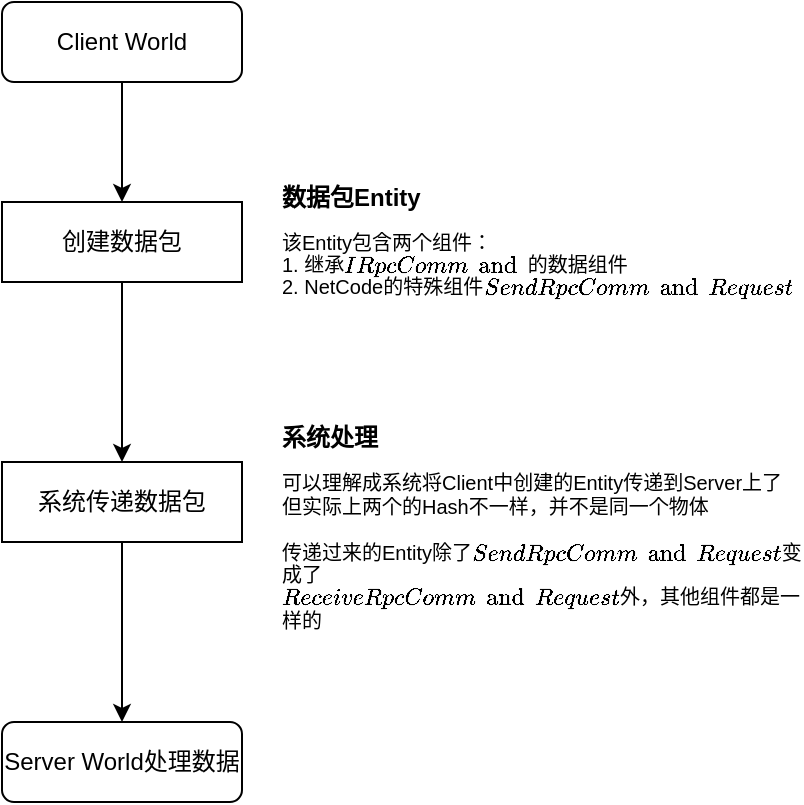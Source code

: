 <mxfile version="24.6.4" type="device">
  <diagram id="C5RBs43oDa-KdzZeNtuy" name="Page-1">
    <mxGraphModel dx="886" dy="577" grid="1" gridSize="10" guides="1" tooltips="1" connect="1" arrows="1" fold="1" page="1" pageScale="1" pageWidth="827" pageHeight="1169" math="0" shadow="0">
      <root>
        <mxCell id="WIyWlLk6GJQsqaUBKTNV-0" />
        <mxCell id="WIyWlLk6GJQsqaUBKTNV-1" parent="WIyWlLk6GJQsqaUBKTNV-0" />
        <mxCell id="99bXo6lnzLPpJGN_EY6i-11" value="" style="edgeStyle=orthogonalEdgeStyle;rounded=0;orthogonalLoop=1;jettySize=auto;html=1;" edge="1" parent="WIyWlLk6GJQsqaUBKTNV-1" source="WIyWlLk6GJQsqaUBKTNV-3" target="99bXo6lnzLPpJGN_EY6i-0">
          <mxGeometry relative="1" as="geometry" />
        </mxCell>
        <mxCell id="WIyWlLk6GJQsqaUBKTNV-3" value="Client World" style="rounded=1;whiteSpace=wrap;html=1;fontSize=12;glass=0;strokeWidth=1;shadow=0;" parent="WIyWlLk6GJQsqaUBKTNV-1" vertex="1">
          <mxGeometry x="160" y="20" width="120" height="40" as="geometry" />
        </mxCell>
        <mxCell id="99bXo6lnzLPpJGN_EY6i-7" value="" style="edgeStyle=orthogonalEdgeStyle;rounded=0;orthogonalLoop=1;jettySize=auto;html=1;" edge="1" parent="WIyWlLk6GJQsqaUBKTNV-1" source="99bXo6lnzLPpJGN_EY6i-0" target="99bXo6lnzLPpJGN_EY6i-6">
          <mxGeometry relative="1" as="geometry" />
        </mxCell>
        <mxCell id="99bXo6lnzLPpJGN_EY6i-0" value="创建数据包" style="rounded=0;whiteSpace=wrap;html=1;verticalAlign=middle;" vertex="1" parent="WIyWlLk6GJQsqaUBKTNV-1">
          <mxGeometry x="160" y="120" width="120" height="40" as="geometry" />
        </mxCell>
        <mxCell id="99bXo6lnzLPpJGN_EY6i-4" value="&lt;p style=&quot;line-height: 100%;&quot;&gt;&lt;/p&gt;&lt;h1 style=&quot;margin-top: 0px; line-height: 100%; margin-bottom: 5px;&quot;&gt;&lt;font style=&quot;font-size: 12px;&quot;&gt;数据包Entity&lt;/font&gt;&lt;/h1&gt;&lt;p style=&quot;line-height: 100%; font-size: 11px; margin-top: 0px; margin-bottom: 0px;&quot;&gt;&lt;font style=&quot;font-size: 10px;&quot;&gt;该Entity包含两个组件：&lt;/font&gt;&lt;/p&gt;&lt;p style=&quot;line-height: 100%; font-size: 11px; margin-top: 0px; margin-bottom: 0px;&quot;&gt;&lt;font style=&quot;font-size: 10px;&quot;&gt;1. 继承`IRpcCommand`的数据组件&lt;/font&gt;&lt;/p&gt;&lt;p style=&quot;line-height: 100%; font-size: 11px; margin-top: 0px; margin-bottom: 0px;&quot;&gt;&lt;font style=&quot;font-size: 10px;&quot;&gt;2. NetCode的特殊组件`SendRpcCommandRequest`&lt;/font&gt;&lt;/p&gt;&lt;p&gt;&lt;/p&gt;" style="text;html=1;whiteSpace=wrap;overflow=hidden;rounded=0;spacing=0;verticalAlign=top;horizontal=1;spacingTop=-20;" vertex="1" parent="WIyWlLk6GJQsqaUBKTNV-1">
          <mxGeometry x="300" y="105" width="260" height="70" as="geometry" />
        </mxCell>
        <mxCell id="99bXo6lnzLPpJGN_EY6i-15" value="" style="edgeStyle=orthogonalEdgeStyle;rounded=0;orthogonalLoop=1;jettySize=auto;html=1;" edge="1" parent="WIyWlLk6GJQsqaUBKTNV-1" source="99bXo6lnzLPpJGN_EY6i-6" target="99bXo6lnzLPpJGN_EY6i-14">
          <mxGeometry relative="1" as="geometry" />
        </mxCell>
        <mxCell id="99bXo6lnzLPpJGN_EY6i-6" value="系统传递数据包" style="rounded=0;whiteSpace=wrap;html=1;verticalAlign=middle;" vertex="1" parent="WIyWlLk6GJQsqaUBKTNV-1">
          <mxGeometry x="160" y="250" width="120" height="40" as="geometry" />
        </mxCell>
        <mxCell id="99bXo6lnzLPpJGN_EY6i-10" value="&lt;p style=&quot;line-height: 100%;&quot;&gt;&lt;/p&gt;&lt;h1 style=&quot;margin-top: 0px; line-height: 100%; margin-bottom: 5px;&quot;&gt;&lt;font style=&quot;font-size: 12px;&quot;&gt;系统处理&lt;/font&gt;&lt;/h1&gt;&lt;p style=&quot;line-height: 100%; font-size: 11px; margin-top: 0px; margin-bottom: 0px;&quot;&gt;&lt;font style=&quot;font-size: 10px;&quot;&gt;可以理解成系统将Client中创建的Entity传递到Server上了&lt;/font&gt;&lt;/p&gt;&lt;p style=&quot;line-height: 100%; margin-top: 0px; margin-bottom: 0px;&quot;&gt;&lt;span style=&quot;font-size: 10px;&quot;&gt;但实际上两个的Hash不一样，&lt;/span&gt;&lt;span style=&quot;font-size: 10px; background-color: initial;&quot;&gt;并不是同一个物体&lt;/span&gt;&lt;br&gt;&lt;/p&gt;&lt;p style=&quot;line-height: 100%; font-size: 11px; margin-top: 0px; margin-bottom: 0px;&quot;&gt;&lt;font style=&quot;font-size: 10px;&quot;&gt;&lt;br&gt;&lt;/font&gt;&lt;/p&gt;&lt;p style=&quot;line-height: 100%; font-size: 11px; margin-top: 0px; margin-bottom: 0px;&quot;&gt;&lt;font style=&quot;font-size: 10px;&quot;&gt;传递过来的Entity除了`SendRpcCommandRequest`变成了&lt;/font&gt;&lt;/p&gt;&lt;p style=&quot;line-height: 100%; font-size: 11px; margin-top: 0px; margin-bottom: 0px;&quot;&gt;&lt;font style=&quot;font-size: 10px;&quot;&gt;`ReceiveRpcCommandRequest`外，其他组件都是一样的&lt;/font&gt;&lt;/p&gt;&lt;p&gt;&lt;/p&gt;" style="text;html=1;whiteSpace=wrap;overflow=hidden;rounded=0;spacing=0;verticalAlign=top;horizontal=1;spacingTop=-20;" vertex="1" parent="WIyWlLk6GJQsqaUBKTNV-1">
          <mxGeometry x="300" y="225" width="260" height="105" as="geometry" />
        </mxCell>
        <mxCell id="99bXo6lnzLPpJGN_EY6i-14" value="Server World处理数据" style="rounded=1;whiteSpace=wrap;html=1;fontSize=12;glass=0;strokeWidth=1;shadow=0;" vertex="1" parent="WIyWlLk6GJQsqaUBKTNV-1">
          <mxGeometry x="160" y="380" width="120" height="40" as="geometry" />
        </mxCell>
      </root>
    </mxGraphModel>
  </diagram>
</mxfile>
